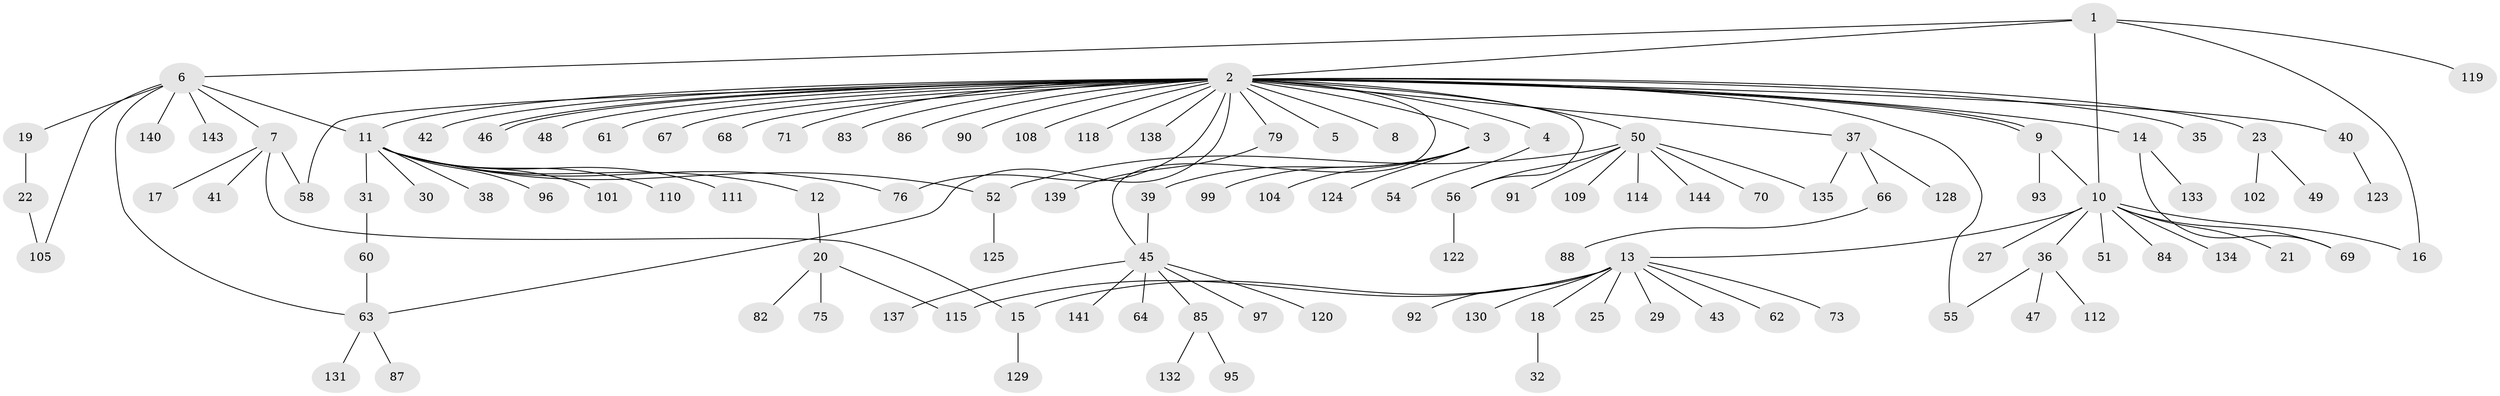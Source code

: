 // Generated by graph-tools (version 1.1) at 2025/52/02/27/25 19:52:00]
// undirected, 113 vertices, 130 edges
graph export_dot {
graph [start="1"]
  node [color=gray90,style=filled];
  1 [super="+80"];
  2 [super="+28"];
  3 [super="+103"];
  4;
  5;
  6 [super="+34"];
  7 [super="+33"];
  8;
  9 [super="+26"];
  10 [super="+59"];
  11 [super="+24"];
  12;
  13 [super="+65"];
  14 [super="+53"];
  15 [super="+106"];
  16;
  17;
  18;
  19;
  20 [super="+74"];
  21;
  22 [super="+44"];
  23 [super="+136"];
  25;
  27;
  29;
  30;
  31 [super="+72"];
  32 [super="+107"];
  35;
  36 [super="+77"];
  37 [super="+117"];
  38;
  39;
  40 [super="+78"];
  41;
  42;
  43;
  45 [super="+89"];
  46;
  47;
  48;
  49;
  50 [super="+57"];
  51 [super="+98"];
  52;
  54;
  55 [super="+94"];
  56 [super="+113"];
  58 [super="+81"];
  60;
  61;
  62;
  63 [super="+127"];
  64;
  66;
  67;
  68;
  69 [super="+121"];
  70;
  71;
  73;
  75;
  76;
  79;
  82;
  83;
  84;
  85 [super="+100"];
  86;
  87;
  88;
  90;
  91 [super="+116"];
  92;
  93;
  95;
  96;
  97;
  99;
  101;
  102;
  104;
  105;
  108;
  109 [super="+145"];
  110 [super="+126"];
  111;
  112;
  114;
  115;
  118;
  119;
  120;
  122;
  123;
  124;
  125;
  128;
  129;
  130;
  131;
  132;
  133;
  134;
  135;
  137;
  138;
  139 [super="+142"];
  140;
  141;
  143;
  144;
  1 -- 2;
  1 -- 6;
  1 -- 10;
  1 -- 16;
  1 -- 119;
  2 -- 3;
  2 -- 4;
  2 -- 5;
  2 -- 8;
  2 -- 9;
  2 -- 9;
  2 -- 11;
  2 -- 14;
  2 -- 23;
  2 -- 35;
  2 -- 37;
  2 -- 40;
  2 -- 42;
  2 -- 45;
  2 -- 46;
  2 -- 46;
  2 -- 48;
  2 -- 50;
  2 -- 55;
  2 -- 56;
  2 -- 63;
  2 -- 67;
  2 -- 68;
  2 -- 71;
  2 -- 76;
  2 -- 79;
  2 -- 83;
  2 -- 86;
  2 -- 90;
  2 -- 108;
  2 -- 118;
  2 -- 61;
  2 -- 138;
  2 -- 58;
  3 -- 39;
  3 -- 99;
  3 -- 104;
  3 -- 124;
  4 -- 54;
  6 -- 7;
  6 -- 11;
  6 -- 19;
  6 -- 63;
  6 -- 105;
  6 -- 140;
  6 -- 143;
  7 -- 15;
  7 -- 17;
  7 -- 41;
  7 -- 58;
  9 -- 93;
  9 -- 10;
  10 -- 13;
  10 -- 16;
  10 -- 21;
  10 -- 27;
  10 -- 36;
  10 -- 51;
  10 -- 84;
  10 -- 134;
  10 -- 69;
  11 -- 12;
  11 -- 30;
  11 -- 31;
  11 -- 38;
  11 -- 52;
  11 -- 76;
  11 -- 96;
  11 -- 101;
  11 -- 110;
  11 -- 111;
  12 -- 20;
  13 -- 15;
  13 -- 18;
  13 -- 25;
  13 -- 29;
  13 -- 43;
  13 -- 62;
  13 -- 73;
  13 -- 92;
  13 -- 115;
  13 -- 130;
  14 -- 69;
  14 -- 133;
  15 -- 129;
  18 -- 32;
  19 -- 22;
  20 -- 75;
  20 -- 82;
  20 -- 115;
  22 -- 105;
  23 -- 49;
  23 -- 102;
  31 -- 60;
  36 -- 47;
  36 -- 55;
  36 -- 112;
  37 -- 66;
  37 -- 128;
  37 -- 135;
  39 -- 45;
  40 -- 123;
  45 -- 64;
  45 -- 85;
  45 -- 97;
  45 -- 120;
  45 -- 137;
  45 -- 141;
  50 -- 52;
  50 -- 91;
  50 -- 109;
  50 -- 114;
  50 -- 135;
  50 -- 144;
  50 -- 70;
  50 -- 56;
  52 -- 125;
  56 -- 122;
  60 -- 63;
  63 -- 87;
  63 -- 131;
  66 -- 88;
  79 -- 139;
  85 -- 95;
  85 -- 132;
}
